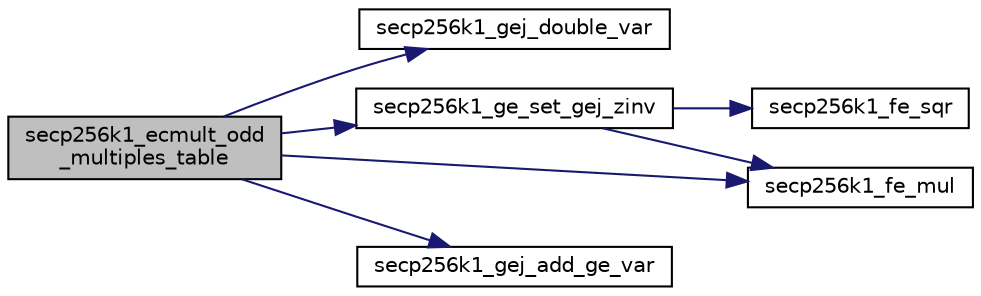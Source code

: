 digraph "secp256k1_ecmult_odd_multiples_table"
{
  edge [fontname="Helvetica",fontsize="10",labelfontname="Helvetica",labelfontsize="10"];
  node [fontname="Helvetica",fontsize="10",shape=record];
  rankdir="LR";
  Node45 [label="secp256k1_ecmult_odd\l_multiples_table",height=0.2,width=0.4,color="black", fillcolor="grey75", style="filled", fontcolor="black"];
  Node45 -> Node46 [color="midnightblue",fontsize="10",style="solid",fontname="Helvetica"];
  Node46 [label="secp256k1_gej_double_var",height=0.2,width=0.4,color="black", fillcolor="white", style="filled",URL="$d9/dd1/group_8h.html#a033aa434a4d0838f649ad757dd44db46",tooltip="Set r equal to the double of a. "];
  Node45 -> Node47 [color="midnightblue",fontsize="10",style="solid",fontname="Helvetica"];
  Node47 [label="secp256k1_ge_set_gej_zinv",height=0.2,width=0.4,color="black", fillcolor="white", style="filled",URL="$d6/d60/group__impl_8h.html#a6492f6aad16e545239c0ec52780d2e1f"];
  Node47 -> Node48 [color="midnightblue",fontsize="10",style="solid",fontname="Helvetica"];
  Node48 [label="secp256k1_fe_sqr",height=0.2,width=0.4,color="black", fillcolor="white", style="filled",URL="$d5/d5a/field_8h.html#a6cbe550ca5eb35e683b1c8d68d8de26b",tooltip="Sets a field element to be the square of another. "];
  Node47 -> Node49 [color="midnightblue",fontsize="10",style="solid",fontname="Helvetica"];
  Node49 [label="secp256k1_fe_mul",height=0.2,width=0.4,color="black", fillcolor="white", style="filled",URL="$d5/d5a/field_8h.html#a542b97d2574d9687c563d002587cf9a2",tooltip="Sets a field element to be the product of two others. "];
  Node45 -> Node50 [color="midnightblue",fontsize="10",style="solid",fontname="Helvetica"];
  Node50 [label="secp256k1_gej_add_ge_var",height=0.2,width=0.4,color="black", fillcolor="white", style="filled",URL="$d9/dd1/group_8h.html#a4d0338f50b08d082caa32f8e72707b55",tooltip="Set r equal to the sum of a and b (with b given in affine coordinates). "];
  Node45 -> Node49 [color="midnightblue",fontsize="10",style="solid",fontname="Helvetica"];
}
